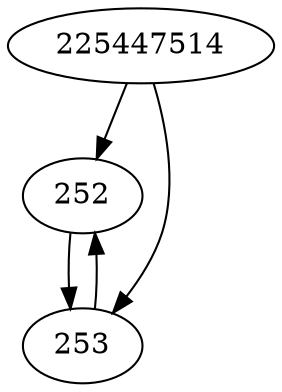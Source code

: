 strict digraph  {
225447514;
252;
253;
225447514 -> 252;
225447514 -> 253;
252 -> 253;
253 -> 252;
}
